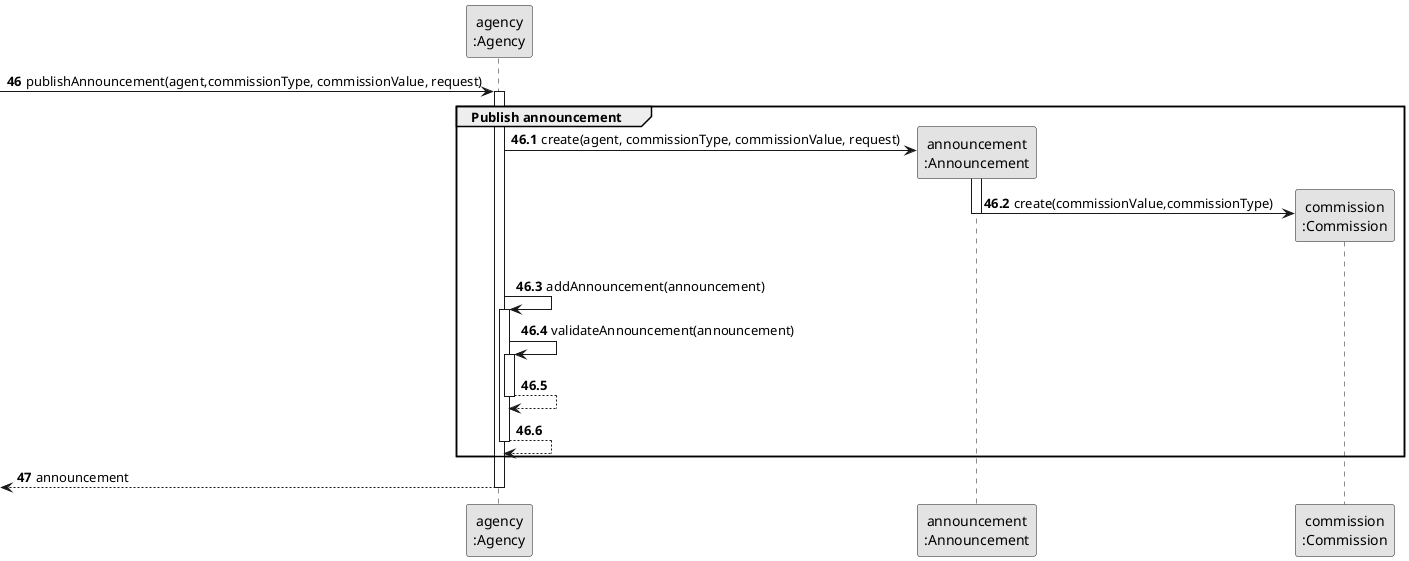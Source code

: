 @startuml
skinparam monochrome true
skinparam packageStyle rectangle
skinparam shadowing false

participant "agency\n:Agency" as AGENCY
participant "announcement\n:Announcement" as AD
participant "commission\n:Commission" as COMMISSION

autonumber 46

             -> AGENCY : publishAnnouncement(agent,commissionType, commissionValue, request)
             activate AGENCY

autonumber 46.1

    group Publish announcement


                AGENCY -> AD**: create(agent, commissionType, commissionValue, request)
                activate AD

                AD -> COMMISSION** : create(commissionValue,commissionType)

                |||
                deactivate AD

                AGENCY -> AGENCY: addAnnouncement(announcement)

                activate AGENCY
                    AGENCY -> AGENCY: validateAnnouncement(announcement)
                    activate AGENCY
                        AGENCY --> AGENCY
                    deactivate AGENCY

                    AGENCY --> AGENCY

            deactivate  AGENCY
    end

autonumber 47

    <-- AGENCY : announcement
    deactivate AGENCY



@enduml